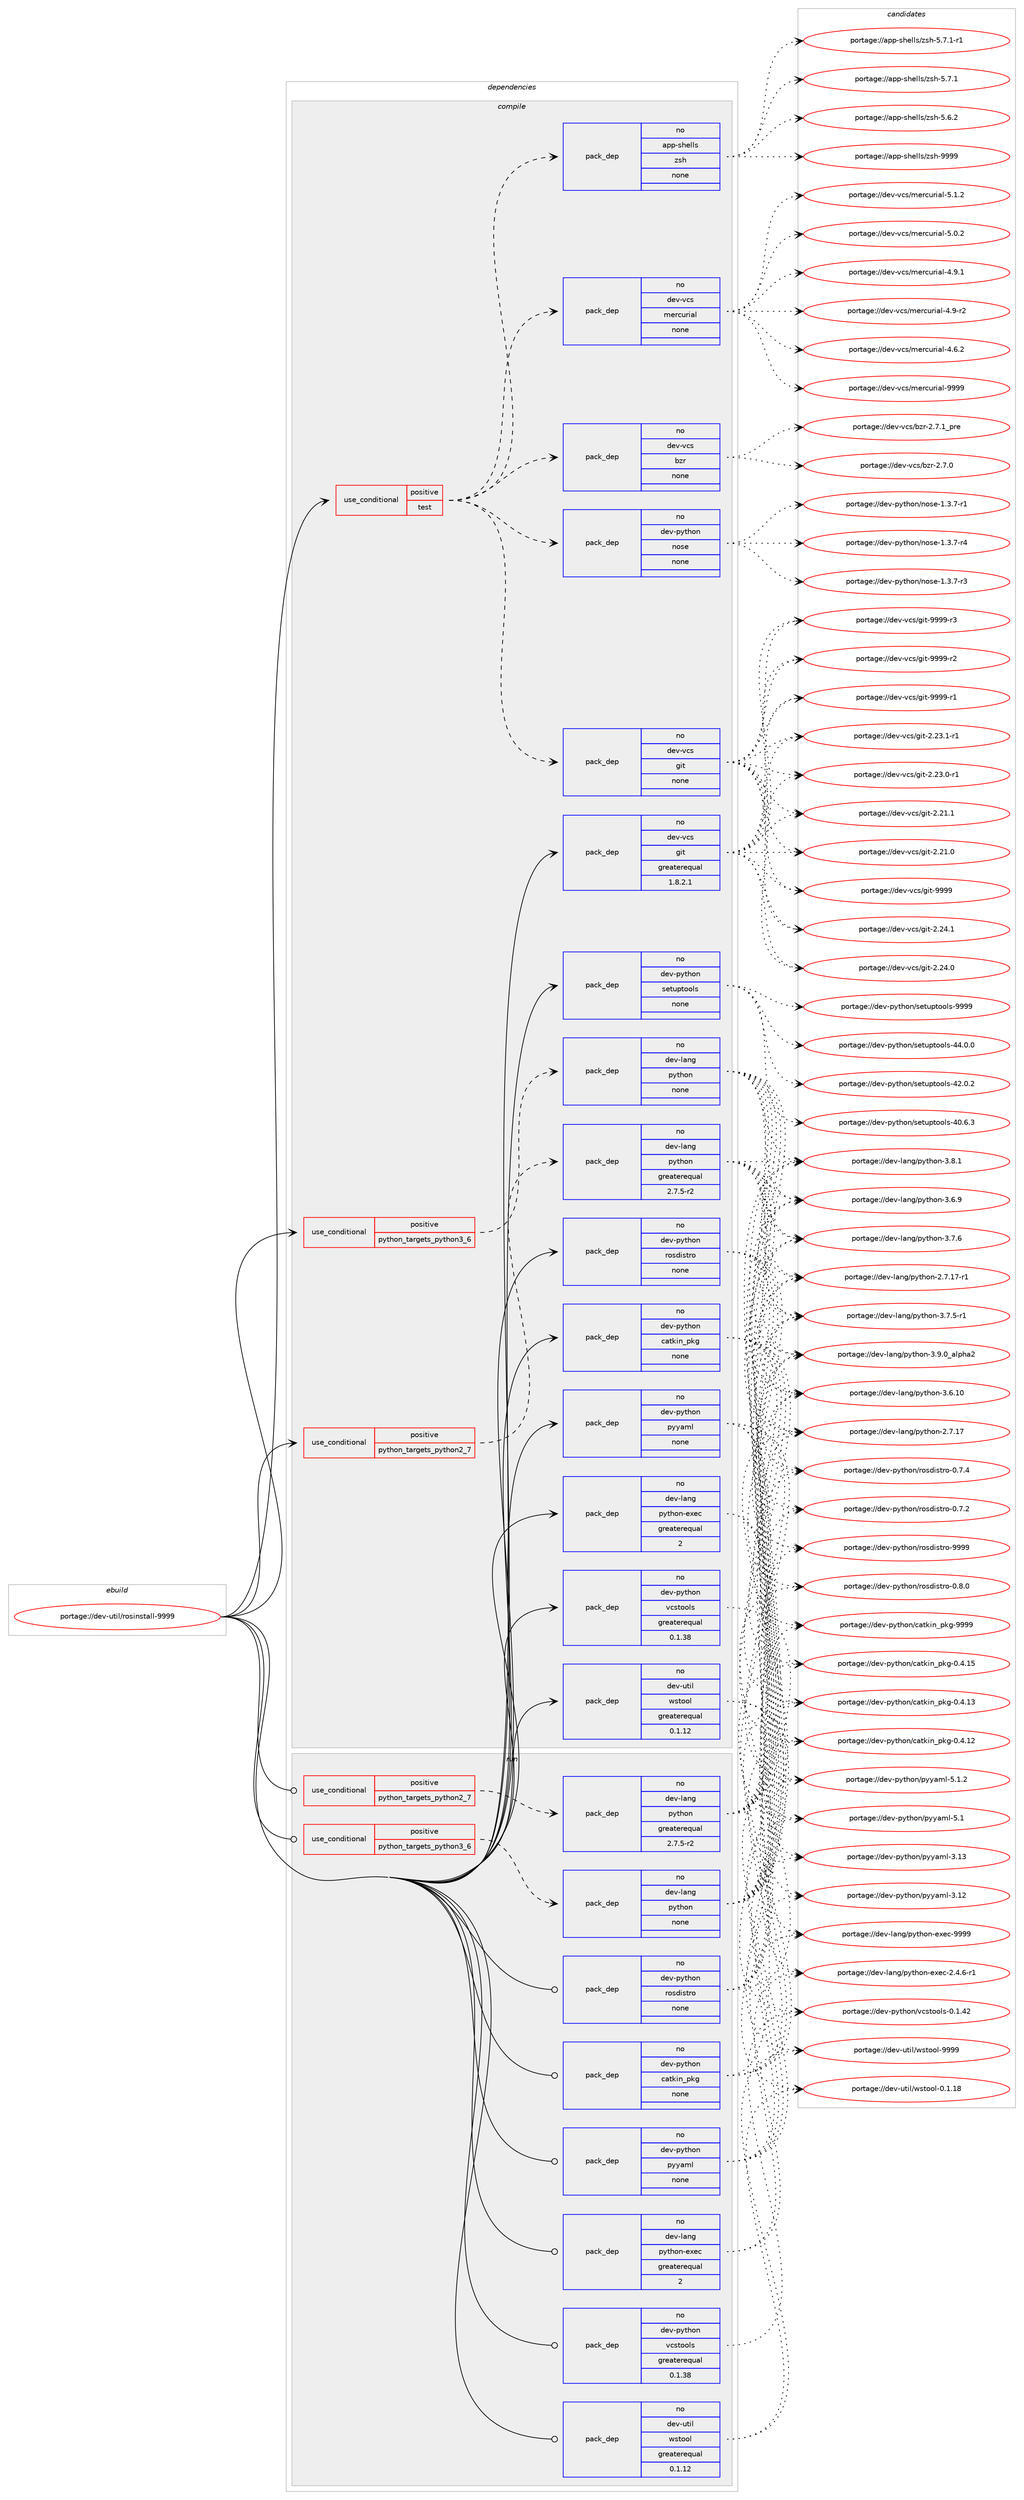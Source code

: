 digraph prolog {

# *************
# Graph options
# *************

newrank=true;
concentrate=true;
compound=true;
graph [rankdir=LR,fontname=Helvetica,fontsize=10,ranksep=1.5];#, ranksep=2.5, nodesep=0.2];
edge  [arrowhead=vee];
node  [fontname=Helvetica,fontsize=10];

# **********
# The ebuild
# **********

subgraph cluster_leftcol {
color=gray;
label=<<i>ebuild</i>>;
id [label="portage://dev-util/rosinstall-9999", color=red, width=4, href="../dev-util/rosinstall-9999.svg"];
}

# ****************
# The dependencies
# ****************

subgraph cluster_midcol {
color=gray;
label=<<i>dependencies</i>>;
subgraph cluster_compile {
fillcolor="#eeeeee";
style=filled;
label=<<i>compile</i>>;
subgraph cond61690 {
dependency297667 [label=<<TABLE BORDER="0" CELLBORDER="1" CELLSPACING="0" CELLPADDING="4"><TR><TD ROWSPAN="3" CELLPADDING="10">use_conditional</TD></TR><TR><TD>positive</TD></TR><TR><TD>python_targets_python2_7</TD></TR></TABLE>>, shape=none, color=red];
subgraph pack231391 {
dependency297668 [label=<<TABLE BORDER="0" CELLBORDER="1" CELLSPACING="0" CELLPADDING="4" WIDTH="220"><TR><TD ROWSPAN="6" CELLPADDING="30">pack_dep</TD></TR><TR><TD WIDTH="110">no</TD></TR><TR><TD>dev-lang</TD></TR><TR><TD>python</TD></TR><TR><TD>greaterequal</TD></TR><TR><TD>2.7.5-r2</TD></TR></TABLE>>, shape=none, color=blue];
}
dependency297667:e -> dependency297668:w [weight=20,style="dashed",arrowhead="vee"];
}
id:e -> dependency297667:w [weight=20,style="solid",arrowhead="vee"];
subgraph cond61691 {
dependency297669 [label=<<TABLE BORDER="0" CELLBORDER="1" CELLSPACING="0" CELLPADDING="4"><TR><TD ROWSPAN="3" CELLPADDING="10">use_conditional</TD></TR><TR><TD>positive</TD></TR><TR><TD>python_targets_python3_6</TD></TR></TABLE>>, shape=none, color=red];
subgraph pack231392 {
dependency297670 [label=<<TABLE BORDER="0" CELLBORDER="1" CELLSPACING="0" CELLPADDING="4" WIDTH="220"><TR><TD ROWSPAN="6" CELLPADDING="30">pack_dep</TD></TR><TR><TD WIDTH="110">no</TD></TR><TR><TD>dev-lang</TD></TR><TR><TD>python</TD></TR><TR><TD>none</TD></TR><TR><TD></TD></TR></TABLE>>, shape=none, color=blue];
}
dependency297669:e -> dependency297670:w [weight=20,style="dashed",arrowhead="vee"];
}
id:e -> dependency297669:w [weight=20,style="solid",arrowhead="vee"];
subgraph cond61692 {
dependency297671 [label=<<TABLE BORDER="0" CELLBORDER="1" CELLSPACING="0" CELLPADDING="4"><TR><TD ROWSPAN="3" CELLPADDING="10">use_conditional</TD></TR><TR><TD>positive</TD></TR><TR><TD>test</TD></TR></TABLE>>, shape=none, color=red];
subgraph pack231393 {
dependency297672 [label=<<TABLE BORDER="0" CELLBORDER="1" CELLSPACING="0" CELLPADDING="4" WIDTH="220"><TR><TD ROWSPAN="6" CELLPADDING="30">pack_dep</TD></TR><TR><TD WIDTH="110">no</TD></TR><TR><TD>dev-python</TD></TR><TR><TD>nose</TD></TR><TR><TD>none</TD></TR><TR><TD></TD></TR></TABLE>>, shape=none, color=blue];
}
dependency297671:e -> dependency297672:w [weight=20,style="dashed",arrowhead="vee"];
subgraph pack231394 {
dependency297673 [label=<<TABLE BORDER="0" CELLBORDER="1" CELLSPACING="0" CELLPADDING="4" WIDTH="220"><TR><TD ROWSPAN="6" CELLPADDING="30">pack_dep</TD></TR><TR><TD WIDTH="110">no</TD></TR><TR><TD>dev-vcs</TD></TR><TR><TD>git</TD></TR><TR><TD>none</TD></TR><TR><TD></TD></TR></TABLE>>, shape=none, color=blue];
}
dependency297671:e -> dependency297673:w [weight=20,style="dashed",arrowhead="vee"];
subgraph pack231395 {
dependency297674 [label=<<TABLE BORDER="0" CELLBORDER="1" CELLSPACING="0" CELLPADDING="4" WIDTH="220"><TR><TD ROWSPAN="6" CELLPADDING="30">pack_dep</TD></TR><TR><TD WIDTH="110">no</TD></TR><TR><TD>dev-vcs</TD></TR><TR><TD>bzr</TD></TR><TR><TD>none</TD></TR><TR><TD></TD></TR></TABLE>>, shape=none, color=blue];
}
dependency297671:e -> dependency297674:w [weight=20,style="dashed",arrowhead="vee"];
subgraph pack231396 {
dependency297675 [label=<<TABLE BORDER="0" CELLBORDER="1" CELLSPACING="0" CELLPADDING="4" WIDTH="220"><TR><TD ROWSPAN="6" CELLPADDING="30">pack_dep</TD></TR><TR><TD WIDTH="110">no</TD></TR><TR><TD>dev-vcs</TD></TR><TR><TD>mercurial</TD></TR><TR><TD>none</TD></TR><TR><TD></TD></TR></TABLE>>, shape=none, color=blue];
}
dependency297671:e -> dependency297675:w [weight=20,style="dashed",arrowhead="vee"];
subgraph pack231397 {
dependency297676 [label=<<TABLE BORDER="0" CELLBORDER="1" CELLSPACING="0" CELLPADDING="4" WIDTH="220"><TR><TD ROWSPAN="6" CELLPADDING="30">pack_dep</TD></TR><TR><TD WIDTH="110">no</TD></TR><TR><TD>app-shells</TD></TR><TR><TD>zsh</TD></TR><TR><TD>none</TD></TR><TR><TD></TD></TR></TABLE>>, shape=none, color=blue];
}
dependency297671:e -> dependency297676:w [weight=20,style="dashed",arrowhead="vee"];
}
id:e -> dependency297671:w [weight=20,style="solid",arrowhead="vee"];
subgraph pack231398 {
dependency297677 [label=<<TABLE BORDER="0" CELLBORDER="1" CELLSPACING="0" CELLPADDING="4" WIDTH="220"><TR><TD ROWSPAN="6" CELLPADDING="30">pack_dep</TD></TR><TR><TD WIDTH="110">no</TD></TR><TR><TD>dev-lang</TD></TR><TR><TD>python-exec</TD></TR><TR><TD>greaterequal</TD></TR><TR><TD>2</TD></TR></TABLE>>, shape=none, color=blue];
}
id:e -> dependency297677:w [weight=20,style="solid",arrowhead="vee"];
subgraph pack231399 {
dependency297678 [label=<<TABLE BORDER="0" CELLBORDER="1" CELLSPACING="0" CELLPADDING="4" WIDTH="220"><TR><TD ROWSPAN="6" CELLPADDING="30">pack_dep</TD></TR><TR><TD WIDTH="110">no</TD></TR><TR><TD>dev-python</TD></TR><TR><TD>catkin_pkg</TD></TR><TR><TD>none</TD></TR><TR><TD></TD></TR></TABLE>>, shape=none, color=blue];
}
id:e -> dependency297678:w [weight=20,style="solid",arrowhead="vee"];
subgraph pack231400 {
dependency297679 [label=<<TABLE BORDER="0" CELLBORDER="1" CELLSPACING="0" CELLPADDING="4" WIDTH="220"><TR><TD ROWSPAN="6" CELLPADDING="30">pack_dep</TD></TR><TR><TD WIDTH="110">no</TD></TR><TR><TD>dev-python</TD></TR><TR><TD>pyyaml</TD></TR><TR><TD>none</TD></TR><TR><TD></TD></TR></TABLE>>, shape=none, color=blue];
}
id:e -> dependency297679:w [weight=20,style="solid",arrowhead="vee"];
subgraph pack231401 {
dependency297680 [label=<<TABLE BORDER="0" CELLBORDER="1" CELLSPACING="0" CELLPADDING="4" WIDTH="220"><TR><TD ROWSPAN="6" CELLPADDING="30">pack_dep</TD></TR><TR><TD WIDTH="110">no</TD></TR><TR><TD>dev-python</TD></TR><TR><TD>rosdistro</TD></TR><TR><TD>none</TD></TR><TR><TD></TD></TR></TABLE>>, shape=none, color=blue];
}
id:e -> dependency297680:w [weight=20,style="solid",arrowhead="vee"];
subgraph pack231402 {
dependency297681 [label=<<TABLE BORDER="0" CELLBORDER="1" CELLSPACING="0" CELLPADDING="4" WIDTH="220"><TR><TD ROWSPAN="6" CELLPADDING="30">pack_dep</TD></TR><TR><TD WIDTH="110">no</TD></TR><TR><TD>dev-python</TD></TR><TR><TD>setuptools</TD></TR><TR><TD>none</TD></TR><TR><TD></TD></TR></TABLE>>, shape=none, color=blue];
}
id:e -> dependency297681:w [weight=20,style="solid",arrowhead="vee"];
subgraph pack231403 {
dependency297682 [label=<<TABLE BORDER="0" CELLBORDER="1" CELLSPACING="0" CELLPADDING="4" WIDTH="220"><TR><TD ROWSPAN="6" CELLPADDING="30">pack_dep</TD></TR><TR><TD WIDTH="110">no</TD></TR><TR><TD>dev-python</TD></TR><TR><TD>vcstools</TD></TR><TR><TD>greaterequal</TD></TR><TR><TD>0.1.38</TD></TR></TABLE>>, shape=none, color=blue];
}
id:e -> dependency297682:w [weight=20,style="solid",arrowhead="vee"];
subgraph pack231404 {
dependency297683 [label=<<TABLE BORDER="0" CELLBORDER="1" CELLSPACING="0" CELLPADDING="4" WIDTH="220"><TR><TD ROWSPAN="6" CELLPADDING="30">pack_dep</TD></TR><TR><TD WIDTH="110">no</TD></TR><TR><TD>dev-util</TD></TR><TR><TD>wstool</TD></TR><TR><TD>greaterequal</TD></TR><TR><TD>0.1.12</TD></TR></TABLE>>, shape=none, color=blue];
}
id:e -> dependency297683:w [weight=20,style="solid",arrowhead="vee"];
subgraph pack231405 {
dependency297684 [label=<<TABLE BORDER="0" CELLBORDER="1" CELLSPACING="0" CELLPADDING="4" WIDTH="220"><TR><TD ROWSPAN="6" CELLPADDING="30">pack_dep</TD></TR><TR><TD WIDTH="110">no</TD></TR><TR><TD>dev-vcs</TD></TR><TR><TD>git</TD></TR><TR><TD>greaterequal</TD></TR><TR><TD>1.8.2.1</TD></TR></TABLE>>, shape=none, color=blue];
}
id:e -> dependency297684:w [weight=20,style="solid",arrowhead="vee"];
}
subgraph cluster_compileandrun {
fillcolor="#eeeeee";
style=filled;
label=<<i>compile and run</i>>;
}
subgraph cluster_run {
fillcolor="#eeeeee";
style=filled;
label=<<i>run</i>>;
subgraph cond61693 {
dependency297685 [label=<<TABLE BORDER="0" CELLBORDER="1" CELLSPACING="0" CELLPADDING="4"><TR><TD ROWSPAN="3" CELLPADDING="10">use_conditional</TD></TR><TR><TD>positive</TD></TR><TR><TD>python_targets_python2_7</TD></TR></TABLE>>, shape=none, color=red];
subgraph pack231406 {
dependency297686 [label=<<TABLE BORDER="0" CELLBORDER="1" CELLSPACING="0" CELLPADDING="4" WIDTH="220"><TR><TD ROWSPAN="6" CELLPADDING="30">pack_dep</TD></TR><TR><TD WIDTH="110">no</TD></TR><TR><TD>dev-lang</TD></TR><TR><TD>python</TD></TR><TR><TD>greaterequal</TD></TR><TR><TD>2.7.5-r2</TD></TR></TABLE>>, shape=none, color=blue];
}
dependency297685:e -> dependency297686:w [weight=20,style="dashed",arrowhead="vee"];
}
id:e -> dependency297685:w [weight=20,style="solid",arrowhead="odot"];
subgraph cond61694 {
dependency297687 [label=<<TABLE BORDER="0" CELLBORDER="1" CELLSPACING="0" CELLPADDING="4"><TR><TD ROWSPAN="3" CELLPADDING="10">use_conditional</TD></TR><TR><TD>positive</TD></TR><TR><TD>python_targets_python3_6</TD></TR></TABLE>>, shape=none, color=red];
subgraph pack231407 {
dependency297688 [label=<<TABLE BORDER="0" CELLBORDER="1" CELLSPACING="0" CELLPADDING="4" WIDTH="220"><TR><TD ROWSPAN="6" CELLPADDING="30">pack_dep</TD></TR><TR><TD WIDTH="110">no</TD></TR><TR><TD>dev-lang</TD></TR><TR><TD>python</TD></TR><TR><TD>none</TD></TR><TR><TD></TD></TR></TABLE>>, shape=none, color=blue];
}
dependency297687:e -> dependency297688:w [weight=20,style="dashed",arrowhead="vee"];
}
id:e -> dependency297687:w [weight=20,style="solid",arrowhead="odot"];
subgraph pack231408 {
dependency297689 [label=<<TABLE BORDER="0" CELLBORDER="1" CELLSPACING="0" CELLPADDING="4" WIDTH="220"><TR><TD ROWSPAN="6" CELLPADDING="30">pack_dep</TD></TR><TR><TD WIDTH="110">no</TD></TR><TR><TD>dev-lang</TD></TR><TR><TD>python-exec</TD></TR><TR><TD>greaterequal</TD></TR><TR><TD>2</TD></TR></TABLE>>, shape=none, color=blue];
}
id:e -> dependency297689:w [weight=20,style="solid",arrowhead="odot"];
subgraph pack231409 {
dependency297690 [label=<<TABLE BORDER="0" CELLBORDER="1" CELLSPACING="0" CELLPADDING="4" WIDTH="220"><TR><TD ROWSPAN="6" CELLPADDING="30">pack_dep</TD></TR><TR><TD WIDTH="110">no</TD></TR><TR><TD>dev-python</TD></TR><TR><TD>catkin_pkg</TD></TR><TR><TD>none</TD></TR><TR><TD></TD></TR></TABLE>>, shape=none, color=blue];
}
id:e -> dependency297690:w [weight=20,style="solid",arrowhead="odot"];
subgraph pack231410 {
dependency297691 [label=<<TABLE BORDER="0" CELLBORDER="1" CELLSPACING="0" CELLPADDING="4" WIDTH="220"><TR><TD ROWSPAN="6" CELLPADDING="30">pack_dep</TD></TR><TR><TD WIDTH="110">no</TD></TR><TR><TD>dev-python</TD></TR><TR><TD>pyyaml</TD></TR><TR><TD>none</TD></TR><TR><TD></TD></TR></TABLE>>, shape=none, color=blue];
}
id:e -> dependency297691:w [weight=20,style="solid",arrowhead="odot"];
subgraph pack231411 {
dependency297692 [label=<<TABLE BORDER="0" CELLBORDER="1" CELLSPACING="0" CELLPADDING="4" WIDTH="220"><TR><TD ROWSPAN="6" CELLPADDING="30">pack_dep</TD></TR><TR><TD WIDTH="110">no</TD></TR><TR><TD>dev-python</TD></TR><TR><TD>rosdistro</TD></TR><TR><TD>none</TD></TR><TR><TD></TD></TR></TABLE>>, shape=none, color=blue];
}
id:e -> dependency297692:w [weight=20,style="solid",arrowhead="odot"];
subgraph pack231412 {
dependency297693 [label=<<TABLE BORDER="0" CELLBORDER="1" CELLSPACING="0" CELLPADDING="4" WIDTH="220"><TR><TD ROWSPAN="6" CELLPADDING="30">pack_dep</TD></TR><TR><TD WIDTH="110">no</TD></TR><TR><TD>dev-python</TD></TR><TR><TD>vcstools</TD></TR><TR><TD>greaterequal</TD></TR><TR><TD>0.1.38</TD></TR></TABLE>>, shape=none, color=blue];
}
id:e -> dependency297693:w [weight=20,style="solid",arrowhead="odot"];
subgraph pack231413 {
dependency297694 [label=<<TABLE BORDER="0" CELLBORDER="1" CELLSPACING="0" CELLPADDING="4" WIDTH="220"><TR><TD ROWSPAN="6" CELLPADDING="30">pack_dep</TD></TR><TR><TD WIDTH="110">no</TD></TR><TR><TD>dev-util</TD></TR><TR><TD>wstool</TD></TR><TR><TD>greaterequal</TD></TR><TR><TD>0.1.12</TD></TR></TABLE>>, shape=none, color=blue];
}
id:e -> dependency297694:w [weight=20,style="solid",arrowhead="odot"];
}
}

# **************
# The candidates
# **************

subgraph cluster_choices {
rank=same;
color=gray;
label=<<i>candidates</i>>;

subgraph choice231391 {
color=black;
nodesep=1;
choice10010111845108971101034711212111610411111045514657464895971081121049750 [label="portage://dev-lang/python-3.9.0_alpha2", color=red, width=4,href="../dev-lang/python-3.9.0_alpha2.svg"];
choice100101118451089711010347112121116104111110455146564649 [label="portage://dev-lang/python-3.8.1", color=red, width=4,href="../dev-lang/python-3.8.1.svg"];
choice100101118451089711010347112121116104111110455146554654 [label="portage://dev-lang/python-3.7.6", color=red, width=4,href="../dev-lang/python-3.7.6.svg"];
choice1001011184510897110103471121211161041111104551465546534511449 [label="portage://dev-lang/python-3.7.5-r1", color=red, width=4,href="../dev-lang/python-3.7.5-r1.svg"];
choice100101118451089711010347112121116104111110455146544657 [label="portage://dev-lang/python-3.6.9", color=red, width=4,href="../dev-lang/python-3.6.9.svg"];
choice10010111845108971101034711212111610411111045514654464948 [label="portage://dev-lang/python-3.6.10", color=red, width=4,href="../dev-lang/python-3.6.10.svg"];
choice100101118451089711010347112121116104111110455046554649554511449 [label="portage://dev-lang/python-2.7.17-r1", color=red, width=4,href="../dev-lang/python-2.7.17-r1.svg"];
choice10010111845108971101034711212111610411111045504655464955 [label="portage://dev-lang/python-2.7.17", color=red, width=4,href="../dev-lang/python-2.7.17.svg"];
dependency297668:e -> choice10010111845108971101034711212111610411111045514657464895971081121049750:w [style=dotted,weight="100"];
dependency297668:e -> choice100101118451089711010347112121116104111110455146564649:w [style=dotted,weight="100"];
dependency297668:e -> choice100101118451089711010347112121116104111110455146554654:w [style=dotted,weight="100"];
dependency297668:e -> choice1001011184510897110103471121211161041111104551465546534511449:w [style=dotted,weight="100"];
dependency297668:e -> choice100101118451089711010347112121116104111110455146544657:w [style=dotted,weight="100"];
dependency297668:e -> choice10010111845108971101034711212111610411111045514654464948:w [style=dotted,weight="100"];
dependency297668:e -> choice100101118451089711010347112121116104111110455046554649554511449:w [style=dotted,weight="100"];
dependency297668:e -> choice10010111845108971101034711212111610411111045504655464955:w [style=dotted,weight="100"];
}
subgraph choice231392 {
color=black;
nodesep=1;
choice10010111845108971101034711212111610411111045514657464895971081121049750 [label="portage://dev-lang/python-3.9.0_alpha2", color=red, width=4,href="../dev-lang/python-3.9.0_alpha2.svg"];
choice100101118451089711010347112121116104111110455146564649 [label="portage://dev-lang/python-3.8.1", color=red, width=4,href="../dev-lang/python-3.8.1.svg"];
choice100101118451089711010347112121116104111110455146554654 [label="portage://dev-lang/python-3.7.6", color=red, width=4,href="../dev-lang/python-3.7.6.svg"];
choice1001011184510897110103471121211161041111104551465546534511449 [label="portage://dev-lang/python-3.7.5-r1", color=red, width=4,href="../dev-lang/python-3.7.5-r1.svg"];
choice100101118451089711010347112121116104111110455146544657 [label="portage://dev-lang/python-3.6.9", color=red, width=4,href="../dev-lang/python-3.6.9.svg"];
choice10010111845108971101034711212111610411111045514654464948 [label="portage://dev-lang/python-3.6.10", color=red, width=4,href="../dev-lang/python-3.6.10.svg"];
choice100101118451089711010347112121116104111110455046554649554511449 [label="portage://dev-lang/python-2.7.17-r1", color=red, width=4,href="../dev-lang/python-2.7.17-r1.svg"];
choice10010111845108971101034711212111610411111045504655464955 [label="portage://dev-lang/python-2.7.17", color=red, width=4,href="../dev-lang/python-2.7.17.svg"];
dependency297670:e -> choice10010111845108971101034711212111610411111045514657464895971081121049750:w [style=dotted,weight="100"];
dependency297670:e -> choice100101118451089711010347112121116104111110455146564649:w [style=dotted,weight="100"];
dependency297670:e -> choice100101118451089711010347112121116104111110455146554654:w [style=dotted,weight="100"];
dependency297670:e -> choice1001011184510897110103471121211161041111104551465546534511449:w [style=dotted,weight="100"];
dependency297670:e -> choice100101118451089711010347112121116104111110455146544657:w [style=dotted,weight="100"];
dependency297670:e -> choice10010111845108971101034711212111610411111045514654464948:w [style=dotted,weight="100"];
dependency297670:e -> choice100101118451089711010347112121116104111110455046554649554511449:w [style=dotted,weight="100"];
dependency297670:e -> choice10010111845108971101034711212111610411111045504655464955:w [style=dotted,weight="100"];
}
subgraph choice231393 {
color=black;
nodesep=1;
choice10010111845112121116104111110471101111151014549465146554511452 [label="portage://dev-python/nose-1.3.7-r4", color=red, width=4,href="../dev-python/nose-1.3.7-r4.svg"];
choice10010111845112121116104111110471101111151014549465146554511451 [label="portage://dev-python/nose-1.3.7-r3", color=red, width=4,href="../dev-python/nose-1.3.7-r3.svg"];
choice10010111845112121116104111110471101111151014549465146554511449 [label="portage://dev-python/nose-1.3.7-r1", color=red, width=4,href="../dev-python/nose-1.3.7-r1.svg"];
dependency297672:e -> choice10010111845112121116104111110471101111151014549465146554511452:w [style=dotted,weight="100"];
dependency297672:e -> choice10010111845112121116104111110471101111151014549465146554511451:w [style=dotted,weight="100"];
dependency297672:e -> choice10010111845112121116104111110471101111151014549465146554511449:w [style=dotted,weight="100"];
}
subgraph choice231394 {
color=black;
nodesep=1;
choice10010111845118991154710310511645575757574511451 [label="portage://dev-vcs/git-9999-r3", color=red, width=4,href="../dev-vcs/git-9999-r3.svg"];
choice10010111845118991154710310511645575757574511450 [label="portage://dev-vcs/git-9999-r2", color=red, width=4,href="../dev-vcs/git-9999-r2.svg"];
choice10010111845118991154710310511645575757574511449 [label="portage://dev-vcs/git-9999-r1", color=red, width=4,href="../dev-vcs/git-9999-r1.svg"];
choice1001011184511899115471031051164557575757 [label="portage://dev-vcs/git-9999", color=red, width=4,href="../dev-vcs/git-9999.svg"];
choice10010111845118991154710310511645504650524649 [label="portage://dev-vcs/git-2.24.1", color=red, width=4,href="../dev-vcs/git-2.24.1.svg"];
choice10010111845118991154710310511645504650524648 [label="portage://dev-vcs/git-2.24.0", color=red, width=4,href="../dev-vcs/git-2.24.0.svg"];
choice100101118451189911547103105116455046505146494511449 [label="portage://dev-vcs/git-2.23.1-r1", color=red, width=4,href="../dev-vcs/git-2.23.1-r1.svg"];
choice100101118451189911547103105116455046505146484511449 [label="portage://dev-vcs/git-2.23.0-r1", color=red, width=4,href="../dev-vcs/git-2.23.0-r1.svg"];
choice10010111845118991154710310511645504650494649 [label="portage://dev-vcs/git-2.21.1", color=red, width=4,href="../dev-vcs/git-2.21.1.svg"];
choice10010111845118991154710310511645504650494648 [label="portage://dev-vcs/git-2.21.0", color=red, width=4,href="../dev-vcs/git-2.21.0.svg"];
dependency297673:e -> choice10010111845118991154710310511645575757574511451:w [style=dotted,weight="100"];
dependency297673:e -> choice10010111845118991154710310511645575757574511450:w [style=dotted,weight="100"];
dependency297673:e -> choice10010111845118991154710310511645575757574511449:w [style=dotted,weight="100"];
dependency297673:e -> choice1001011184511899115471031051164557575757:w [style=dotted,weight="100"];
dependency297673:e -> choice10010111845118991154710310511645504650524649:w [style=dotted,weight="100"];
dependency297673:e -> choice10010111845118991154710310511645504650524648:w [style=dotted,weight="100"];
dependency297673:e -> choice100101118451189911547103105116455046505146494511449:w [style=dotted,weight="100"];
dependency297673:e -> choice100101118451189911547103105116455046505146484511449:w [style=dotted,weight="100"];
dependency297673:e -> choice10010111845118991154710310511645504650494649:w [style=dotted,weight="100"];
dependency297673:e -> choice10010111845118991154710310511645504650494648:w [style=dotted,weight="100"];
}
subgraph choice231395 {
color=black;
nodesep=1;
choice1001011184511899115479812211445504655464995112114101 [label="portage://dev-vcs/bzr-2.7.1_pre", color=red, width=4,href="../dev-vcs/bzr-2.7.1_pre.svg"];
choice10010111845118991154798122114455046554648 [label="portage://dev-vcs/bzr-2.7.0", color=red, width=4,href="../dev-vcs/bzr-2.7.0.svg"];
dependency297674:e -> choice1001011184511899115479812211445504655464995112114101:w [style=dotted,weight="100"];
dependency297674:e -> choice10010111845118991154798122114455046554648:w [style=dotted,weight="100"];
}
subgraph choice231396 {
color=black;
nodesep=1;
choice10010111845118991154710910111499117114105971084557575757 [label="portage://dev-vcs/mercurial-9999", color=red, width=4,href="../dev-vcs/mercurial-9999.svg"];
choice1001011184511899115471091011149911711410597108455346494650 [label="portage://dev-vcs/mercurial-5.1.2", color=red, width=4,href="../dev-vcs/mercurial-5.1.2.svg"];
choice1001011184511899115471091011149911711410597108455346484650 [label="portage://dev-vcs/mercurial-5.0.2", color=red, width=4,href="../dev-vcs/mercurial-5.0.2.svg"];
choice1001011184511899115471091011149911711410597108455246574649 [label="portage://dev-vcs/mercurial-4.9.1", color=red, width=4,href="../dev-vcs/mercurial-4.9.1.svg"];
choice1001011184511899115471091011149911711410597108455246574511450 [label="portage://dev-vcs/mercurial-4.9-r2", color=red, width=4,href="../dev-vcs/mercurial-4.9-r2.svg"];
choice1001011184511899115471091011149911711410597108455246544650 [label="portage://dev-vcs/mercurial-4.6.2", color=red, width=4,href="../dev-vcs/mercurial-4.6.2.svg"];
dependency297675:e -> choice10010111845118991154710910111499117114105971084557575757:w [style=dotted,weight="100"];
dependency297675:e -> choice1001011184511899115471091011149911711410597108455346494650:w [style=dotted,weight="100"];
dependency297675:e -> choice1001011184511899115471091011149911711410597108455346484650:w [style=dotted,weight="100"];
dependency297675:e -> choice1001011184511899115471091011149911711410597108455246574649:w [style=dotted,weight="100"];
dependency297675:e -> choice1001011184511899115471091011149911711410597108455246574511450:w [style=dotted,weight="100"];
dependency297675:e -> choice1001011184511899115471091011149911711410597108455246544650:w [style=dotted,weight="100"];
}
subgraph choice231397 {
color=black;
nodesep=1;
choice9711211245115104101108108115471221151044557575757 [label="portage://app-shells/zsh-9999", color=red, width=4,href="../app-shells/zsh-9999.svg"];
choice9711211245115104101108108115471221151044553465546494511449 [label="portage://app-shells/zsh-5.7.1-r1", color=red, width=4,href="../app-shells/zsh-5.7.1-r1.svg"];
choice971121124511510410110810811547122115104455346554649 [label="portage://app-shells/zsh-5.7.1", color=red, width=4,href="../app-shells/zsh-5.7.1.svg"];
choice971121124511510410110810811547122115104455346544650 [label="portage://app-shells/zsh-5.6.2", color=red, width=4,href="../app-shells/zsh-5.6.2.svg"];
dependency297676:e -> choice9711211245115104101108108115471221151044557575757:w [style=dotted,weight="100"];
dependency297676:e -> choice9711211245115104101108108115471221151044553465546494511449:w [style=dotted,weight="100"];
dependency297676:e -> choice971121124511510410110810811547122115104455346554649:w [style=dotted,weight="100"];
dependency297676:e -> choice971121124511510410110810811547122115104455346544650:w [style=dotted,weight="100"];
}
subgraph choice231398 {
color=black;
nodesep=1;
choice10010111845108971101034711212111610411111045101120101994557575757 [label="portage://dev-lang/python-exec-9999", color=red, width=4,href="../dev-lang/python-exec-9999.svg"];
choice10010111845108971101034711212111610411111045101120101994550465246544511449 [label="portage://dev-lang/python-exec-2.4.6-r1", color=red, width=4,href="../dev-lang/python-exec-2.4.6-r1.svg"];
dependency297677:e -> choice10010111845108971101034711212111610411111045101120101994557575757:w [style=dotted,weight="100"];
dependency297677:e -> choice10010111845108971101034711212111610411111045101120101994550465246544511449:w [style=dotted,weight="100"];
}
subgraph choice231399 {
color=black;
nodesep=1;
choice10010111845112121116104111110479997116107105110951121071034557575757 [label="portage://dev-python/catkin_pkg-9999", color=red, width=4,href="../dev-python/catkin_pkg-9999.svg"];
choice100101118451121211161041111104799971161071051109511210710345484652464953 [label="portage://dev-python/catkin_pkg-0.4.15", color=red, width=4,href="../dev-python/catkin_pkg-0.4.15.svg"];
choice100101118451121211161041111104799971161071051109511210710345484652464951 [label="portage://dev-python/catkin_pkg-0.4.13", color=red, width=4,href="../dev-python/catkin_pkg-0.4.13.svg"];
choice100101118451121211161041111104799971161071051109511210710345484652464950 [label="portage://dev-python/catkin_pkg-0.4.12", color=red, width=4,href="../dev-python/catkin_pkg-0.4.12.svg"];
dependency297678:e -> choice10010111845112121116104111110479997116107105110951121071034557575757:w [style=dotted,weight="100"];
dependency297678:e -> choice100101118451121211161041111104799971161071051109511210710345484652464953:w [style=dotted,weight="100"];
dependency297678:e -> choice100101118451121211161041111104799971161071051109511210710345484652464951:w [style=dotted,weight="100"];
dependency297678:e -> choice100101118451121211161041111104799971161071051109511210710345484652464950:w [style=dotted,weight="100"];
}
subgraph choice231400 {
color=black;
nodesep=1;
choice100101118451121211161041111104711212112197109108455346494650 [label="portage://dev-python/pyyaml-5.1.2", color=red, width=4,href="../dev-python/pyyaml-5.1.2.svg"];
choice10010111845112121116104111110471121211219710910845534649 [label="portage://dev-python/pyyaml-5.1", color=red, width=4,href="../dev-python/pyyaml-5.1.svg"];
choice1001011184511212111610411111047112121121971091084551464951 [label="portage://dev-python/pyyaml-3.13", color=red, width=4,href="../dev-python/pyyaml-3.13.svg"];
choice1001011184511212111610411111047112121121971091084551464950 [label="portage://dev-python/pyyaml-3.12", color=red, width=4,href="../dev-python/pyyaml-3.12.svg"];
dependency297679:e -> choice100101118451121211161041111104711212112197109108455346494650:w [style=dotted,weight="100"];
dependency297679:e -> choice10010111845112121116104111110471121211219710910845534649:w [style=dotted,weight="100"];
dependency297679:e -> choice1001011184511212111610411111047112121121971091084551464951:w [style=dotted,weight="100"];
dependency297679:e -> choice1001011184511212111610411111047112121121971091084551464950:w [style=dotted,weight="100"];
}
subgraph choice231401 {
color=black;
nodesep=1;
choice10010111845112121116104111110471141111151001051151161141114557575757 [label="portage://dev-python/rosdistro-9999", color=red, width=4,href="../dev-python/rosdistro-9999.svg"];
choice1001011184511212111610411111047114111115100105115116114111454846564648 [label="portage://dev-python/rosdistro-0.8.0", color=red, width=4,href="../dev-python/rosdistro-0.8.0.svg"];
choice1001011184511212111610411111047114111115100105115116114111454846554652 [label="portage://dev-python/rosdistro-0.7.4", color=red, width=4,href="../dev-python/rosdistro-0.7.4.svg"];
choice1001011184511212111610411111047114111115100105115116114111454846554650 [label="portage://dev-python/rosdistro-0.7.2", color=red, width=4,href="../dev-python/rosdistro-0.7.2.svg"];
dependency297680:e -> choice10010111845112121116104111110471141111151001051151161141114557575757:w [style=dotted,weight="100"];
dependency297680:e -> choice1001011184511212111610411111047114111115100105115116114111454846564648:w [style=dotted,weight="100"];
dependency297680:e -> choice1001011184511212111610411111047114111115100105115116114111454846554652:w [style=dotted,weight="100"];
dependency297680:e -> choice1001011184511212111610411111047114111115100105115116114111454846554650:w [style=dotted,weight="100"];
}
subgraph choice231402 {
color=black;
nodesep=1;
choice10010111845112121116104111110471151011161171121161111111081154557575757 [label="portage://dev-python/setuptools-9999", color=red, width=4,href="../dev-python/setuptools-9999.svg"];
choice100101118451121211161041111104711510111611711211611111110811545525246484648 [label="portage://dev-python/setuptools-44.0.0", color=red, width=4,href="../dev-python/setuptools-44.0.0.svg"];
choice100101118451121211161041111104711510111611711211611111110811545525046484650 [label="portage://dev-python/setuptools-42.0.2", color=red, width=4,href="../dev-python/setuptools-42.0.2.svg"];
choice100101118451121211161041111104711510111611711211611111110811545524846544651 [label="portage://dev-python/setuptools-40.6.3", color=red, width=4,href="../dev-python/setuptools-40.6.3.svg"];
dependency297681:e -> choice10010111845112121116104111110471151011161171121161111111081154557575757:w [style=dotted,weight="100"];
dependency297681:e -> choice100101118451121211161041111104711510111611711211611111110811545525246484648:w [style=dotted,weight="100"];
dependency297681:e -> choice100101118451121211161041111104711510111611711211611111110811545525046484650:w [style=dotted,weight="100"];
dependency297681:e -> choice100101118451121211161041111104711510111611711211611111110811545524846544651:w [style=dotted,weight="100"];
}
subgraph choice231403 {
color=black;
nodesep=1;
choice10010111845112121116104111110471189911511611111110811545484649465250 [label="portage://dev-python/vcstools-0.1.42", color=red, width=4,href="../dev-python/vcstools-0.1.42.svg"];
dependency297682:e -> choice10010111845112121116104111110471189911511611111110811545484649465250:w [style=dotted,weight="100"];
}
subgraph choice231404 {
color=black;
nodesep=1;
choice10010111845117116105108471191151161111111084557575757 [label="portage://dev-util/wstool-9999", color=red, width=4,href="../dev-util/wstool-9999.svg"];
choice100101118451171161051084711911511611111110845484649464956 [label="portage://dev-util/wstool-0.1.18", color=red, width=4,href="../dev-util/wstool-0.1.18.svg"];
dependency297683:e -> choice10010111845117116105108471191151161111111084557575757:w [style=dotted,weight="100"];
dependency297683:e -> choice100101118451171161051084711911511611111110845484649464956:w [style=dotted,weight="100"];
}
subgraph choice231405 {
color=black;
nodesep=1;
choice10010111845118991154710310511645575757574511451 [label="portage://dev-vcs/git-9999-r3", color=red, width=4,href="../dev-vcs/git-9999-r3.svg"];
choice10010111845118991154710310511645575757574511450 [label="portage://dev-vcs/git-9999-r2", color=red, width=4,href="../dev-vcs/git-9999-r2.svg"];
choice10010111845118991154710310511645575757574511449 [label="portage://dev-vcs/git-9999-r1", color=red, width=4,href="../dev-vcs/git-9999-r1.svg"];
choice1001011184511899115471031051164557575757 [label="portage://dev-vcs/git-9999", color=red, width=4,href="../dev-vcs/git-9999.svg"];
choice10010111845118991154710310511645504650524649 [label="portage://dev-vcs/git-2.24.1", color=red, width=4,href="../dev-vcs/git-2.24.1.svg"];
choice10010111845118991154710310511645504650524648 [label="portage://dev-vcs/git-2.24.0", color=red, width=4,href="../dev-vcs/git-2.24.0.svg"];
choice100101118451189911547103105116455046505146494511449 [label="portage://dev-vcs/git-2.23.1-r1", color=red, width=4,href="../dev-vcs/git-2.23.1-r1.svg"];
choice100101118451189911547103105116455046505146484511449 [label="portage://dev-vcs/git-2.23.0-r1", color=red, width=4,href="../dev-vcs/git-2.23.0-r1.svg"];
choice10010111845118991154710310511645504650494649 [label="portage://dev-vcs/git-2.21.1", color=red, width=4,href="../dev-vcs/git-2.21.1.svg"];
choice10010111845118991154710310511645504650494648 [label="portage://dev-vcs/git-2.21.0", color=red, width=4,href="../dev-vcs/git-2.21.0.svg"];
dependency297684:e -> choice10010111845118991154710310511645575757574511451:w [style=dotted,weight="100"];
dependency297684:e -> choice10010111845118991154710310511645575757574511450:w [style=dotted,weight="100"];
dependency297684:e -> choice10010111845118991154710310511645575757574511449:w [style=dotted,weight="100"];
dependency297684:e -> choice1001011184511899115471031051164557575757:w [style=dotted,weight="100"];
dependency297684:e -> choice10010111845118991154710310511645504650524649:w [style=dotted,weight="100"];
dependency297684:e -> choice10010111845118991154710310511645504650524648:w [style=dotted,weight="100"];
dependency297684:e -> choice100101118451189911547103105116455046505146494511449:w [style=dotted,weight="100"];
dependency297684:e -> choice100101118451189911547103105116455046505146484511449:w [style=dotted,weight="100"];
dependency297684:e -> choice10010111845118991154710310511645504650494649:w [style=dotted,weight="100"];
dependency297684:e -> choice10010111845118991154710310511645504650494648:w [style=dotted,weight="100"];
}
subgraph choice231406 {
color=black;
nodesep=1;
choice10010111845108971101034711212111610411111045514657464895971081121049750 [label="portage://dev-lang/python-3.9.0_alpha2", color=red, width=4,href="../dev-lang/python-3.9.0_alpha2.svg"];
choice100101118451089711010347112121116104111110455146564649 [label="portage://dev-lang/python-3.8.1", color=red, width=4,href="../dev-lang/python-3.8.1.svg"];
choice100101118451089711010347112121116104111110455146554654 [label="portage://dev-lang/python-3.7.6", color=red, width=4,href="../dev-lang/python-3.7.6.svg"];
choice1001011184510897110103471121211161041111104551465546534511449 [label="portage://dev-lang/python-3.7.5-r1", color=red, width=4,href="../dev-lang/python-3.7.5-r1.svg"];
choice100101118451089711010347112121116104111110455146544657 [label="portage://dev-lang/python-3.6.9", color=red, width=4,href="../dev-lang/python-3.6.9.svg"];
choice10010111845108971101034711212111610411111045514654464948 [label="portage://dev-lang/python-3.6.10", color=red, width=4,href="../dev-lang/python-3.6.10.svg"];
choice100101118451089711010347112121116104111110455046554649554511449 [label="portage://dev-lang/python-2.7.17-r1", color=red, width=4,href="../dev-lang/python-2.7.17-r1.svg"];
choice10010111845108971101034711212111610411111045504655464955 [label="portage://dev-lang/python-2.7.17", color=red, width=4,href="../dev-lang/python-2.7.17.svg"];
dependency297686:e -> choice10010111845108971101034711212111610411111045514657464895971081121049750:w [style=dotted,weight="100"];
dependency297686:e -> choice100101118451089711010347112121116104111110455146564649:w [style=dotted,weight="100"];
dependency297686:e -> choice100101118451089711010347112121116104111110455146554654:w [style=dotted,weight="100"];
dependency297686:e -> choice1001011184510897110103471121211161041111104551465546534511449:w [style=dotted,weight="100"];
dependency297686:e -> choice100101118451089711010347112121116104111110455146544657:w [style=dotted,weight="100"];
dependency297686:e -> choice10010111845108971101034711212111610411111045514654464948:w [style=dotted,weight="100"];
dependency297686:e -> choice100101118451089711010347112121116104111110455046554649554511449:w [style=dotted,weight="100"];
dependency297686:e -> choice10010111845108971101034711212111610411111045504655464955:w [style=dotted,weight="100"];
}
subgraph choice231407 {
color=black;
nodesep=1;
choice10010111845108971101034711212111610411111045514657464895971081121049750 [label="portage://dev-lang/python-3.9.0_alpha2", color=red, width=4,href="../dev-lang/python-3.9.0_alpha2.svg"];
choice100101118451089711010347112121116104111110455146564649 [label="portage://dev-lang/python-3.8.1", color=red, width=4,href="../dev-lang/python-3.8.1.svg"];
choice100101118451089711010347112121116104111110455146554654 [label="portage://dev-lang/python-3.7.6", color=red, width=4,href="../dev-lang/python-3.7.6.svg"];
choice1001011184510897110103471121211161041111104551465546534511449 [label="portage://dev-lang/python-3.7.5-r1", color=red, width=4,href="../dev-lang/python-3.7.5-r1.svg"];
choice100101118451089711010347112121116104111110455146544657 [label="portage://dev-lang/python-3.6.9", color=red, width=4,href="../dev-lang/python-3.6.9.svg"];
choice10010111845108971101034711212111610411111045514654464948 [label="portage://dev-lang/python-3.6.10", color=red, width=4,href="../dev-lang/python-3.6.10.svg"];
choice100101118451089711010347112121116104111110455046554649554511449 [label="portage://dev-lang/python-2.7.17-r1", color=red, width=4,href="../dev-lang/python-2.7.17-r1.svg"];
choice10010111845108971101034711212111610411111045504655464955 [label="portage://dev-lang/python-2.7.17", color=red, width=4,href="../dev-lang/python-2.7.17.svg"];
dependency297688:e -> choice10010111845108971101034711212111610411111045514657464895971081121049750:w [style=dotted,weight="100"];
dependency297688:e -> choice100101118451089711010347112121116104111110455146564649:w [style=dotted,weight="100"];
dependency297688:e -> choice100101118451089711010347112121116104111110455146554654:w [style=dotted,weight="100"];
dependency297688:e -> choice1001011184510897110103471121211161041111104551465546534511449:w [style=dotted,weight="100"];
dependency297688:e -> choice100101118451089711010347112121116104111110455146544657:w [style=dotted,weight="100"];
dependency297688:e -> choice10010111845108971101034711212111610411111045514654464948:w [style=dotted,weight="100"];
dependency297688:e -> choice100101118451089711010347112121116104111110455046554649554511449:w [style=dotted,weight="100"];
dependency297688:e -> choice10010111845108971101034711212111610411111045504655464955:w [style=dotted,weight="100"];
}
subgraph choice231408 {
color=black;
nodesep=1;
choice10010111845108971101034711212111610411111045101120101994557575757 [label="portage://dev-lang/python-exec-9999", color=red, width=4,href="../dev-lang/python-exec-9999.svg"];
choice10010111845108971101034711212111610411111045101120101994550465246544511449 [label="portage://dev-lang/python-exec-2.4.6-r1", color=red, width=4,href="../dev-lang/python-exec-2.4.6-r1.svg"];
dependency297689:e -> choice10010111845108971101034711212111610411111045101120101994557575757:w [style=dotted,weight="100"];
dependency297689:e -> choice10010111845108971101034711212111610411111045101120101994550465246544511449:w [style=dotted,weight="100"];
}
subgraph choice231409 {
color=black;
nodesep=1;
choice10010111845112121116104111110479997116107105110951121071034557575757 [label="portage://dev-python/catkin_pkg-9999", color=red, width=4,href="../dev-python/catkin_pkg-9999.svg"];
choice100101118451121211161041111104799971161071051109511210710345484652464953 [label="portage://dev-python/catkin_pkg-0.4.15", color=red, width=4,href="../dev-python/catkin_pkg-0.4.15.svg"];
choice100101118451121211161041111104799971161071051109511210710345484652464951 [label="portage://dev-python/catkin_pkg-0.4.13", color=red, width=4,href="../dev-python/catkin_pkg-0.4.13.svg"];
choice100101118451121211161041111104799971161071051109511210710345484652464950 [label="portage://dev-python/catkin_pkg-0.4.12", color=red, width=4,href="../dev-python/catkin_pkg-0.4.12.svg"];
dependency297690:e -> choice10010111845112121116104111110479997116107105110951121071034557575757:w [style=dotted,weight="100"];
dependency297690:e -> choice100101118451121211161041111104799971161071051109511210710345484652464953:w [style=dotted,weight="100"];
dependency297690:e -> choice100101118451121211161041111104799971161071051109511210710345484652464951:w [style=dotted,weight="100"];
dependency297690:e -> choice100101118451121211161041111104799971161071051109511210710345484652464950:w [style=dotted,weight="100"];
}
subgraph choice231410 {
color=black;
nodesep=1;
choice100101118451121211161041111104711212112197109108455346494650 [label="portage://dev-python/pyyaml-5.1.2", color=red, width=4,href="../dev-python/pyyaml-5.1.2.svg"];
choice10010111845112121116104111110471121211219710910845534649 [label="portage://dev-python/pyyaml-5.1", color=red, width=4,href="../dev-python/pyyaml-5.1.svg"];
choice1001011184511212111610411111047112121121971091084551464951 [label="portage://dev-python/pyyaml-3.13", color=red, width=4,href="../dev-python/pyyaml-3.13.svg"];
choice1001011184511212111610411111047112121121971091084551464950 [label="portage://dev-python/pyyaml-3.12", color=red, width=4,href="../dev-python/pyyaml-3.12.svg"];
dependency297691:e -> choice100101118451121211161041111104711212112197109108455346494650:w [style=dotted,weight="100"];
dependency297691:e -> choice10010111845112121116104111110471121211219710910845534649:w [style=dotted,weight="100"];
dependency297691:e -> choice1001011184511212111610411111047112121121971091084551464951:w [style=dotted,weight="100"];
dependency297691:e -> choice1001011184511212111610411111047112121121971091084551464950:w [style=dotted,weight="100"];
}
subgraph choice231411 {
color=black;
nodesep=1;
choice10010111845112121116104111110471141111151001051151161141114557575757 [label="portage://dev-python/rosdistro-9999", color=red, width=4,href="../dev-python/rosdistro-9999.svg"];
choice1001011184511212111610411111047114111115100105115116114111454846564648 [label="portage://dev-python/rosdistro-0.8.0", color=red, width=4,href="../dev-python/rosdistro-0.8.0.svg"];
choice1001011184511212111610411111047114111115100105115116114111454846554652 [label="portage://dev-python/rosdistro-0.7.4", color=red, width=4,href="../dev-python/rosdistro-0.7.4.svg"];
choice1001011184511212111610411111047114111115100105115116114111454846554650 [label="portage://dev-python/rosdistro-0.7.2", color=red, width=4,href="../dev-python/rosdistro-0.7.2.svg"];
dependency297692:e -> choice10010111845112121116104111110471141111151001051151161141114557575757:w [style=dotted,weight="100"];
dependency297692:e -> choice1001011184511212111610411111047114111115100105115116114111454846564648:w [style=dotted,weight="100"];
dependency297692:e -> choice1001011184511212111610411111047114111115100105115116114111454846554652:w [style=dotted,weight="100"];
dependency297692:e -> choice1001011184511212111610411111047114111115100105115116114111454846554650:w [style=dotted,weight="100"];
}
subgraph choice231412 {
color=black;
nodesep=1;
choice10010111845112121116104111110471189911511611111110811545484649465250 [label="portage://dev-python/vcstools-0.1.42", color=red, width=4,href="../dev-python/vcstools-0.1.42.svg"];
dependency297693:e -> choice10010111845112121116104111110471189911511611111110811545484649465250:w [style=dotted,weight="100"];
}
subgraph choice231413 {
color=black;
nodesep=1;
choice10010111845117116105108471191151161111111084557575757 [label="portage://dev-util/wstool-9999", color=red, width=4,href="../dev-util/wstool-9999.svg"];
choice100101118451171161051084711911511611111110845484649464956 [label="portage://dev-util/wstool-0.1.18", color=red, width=4,href="../dev-util/wstool-0.1.18.svg"];
dependency297694:e -> choice10010111845117116105108471191151161111111084557575757:w [style=dotted,weight="100"];
dependency297694:e -> choice100101118451171161051084711911511611111110845484649464956:w [style=dotted,weight="100"];
}
}

}
